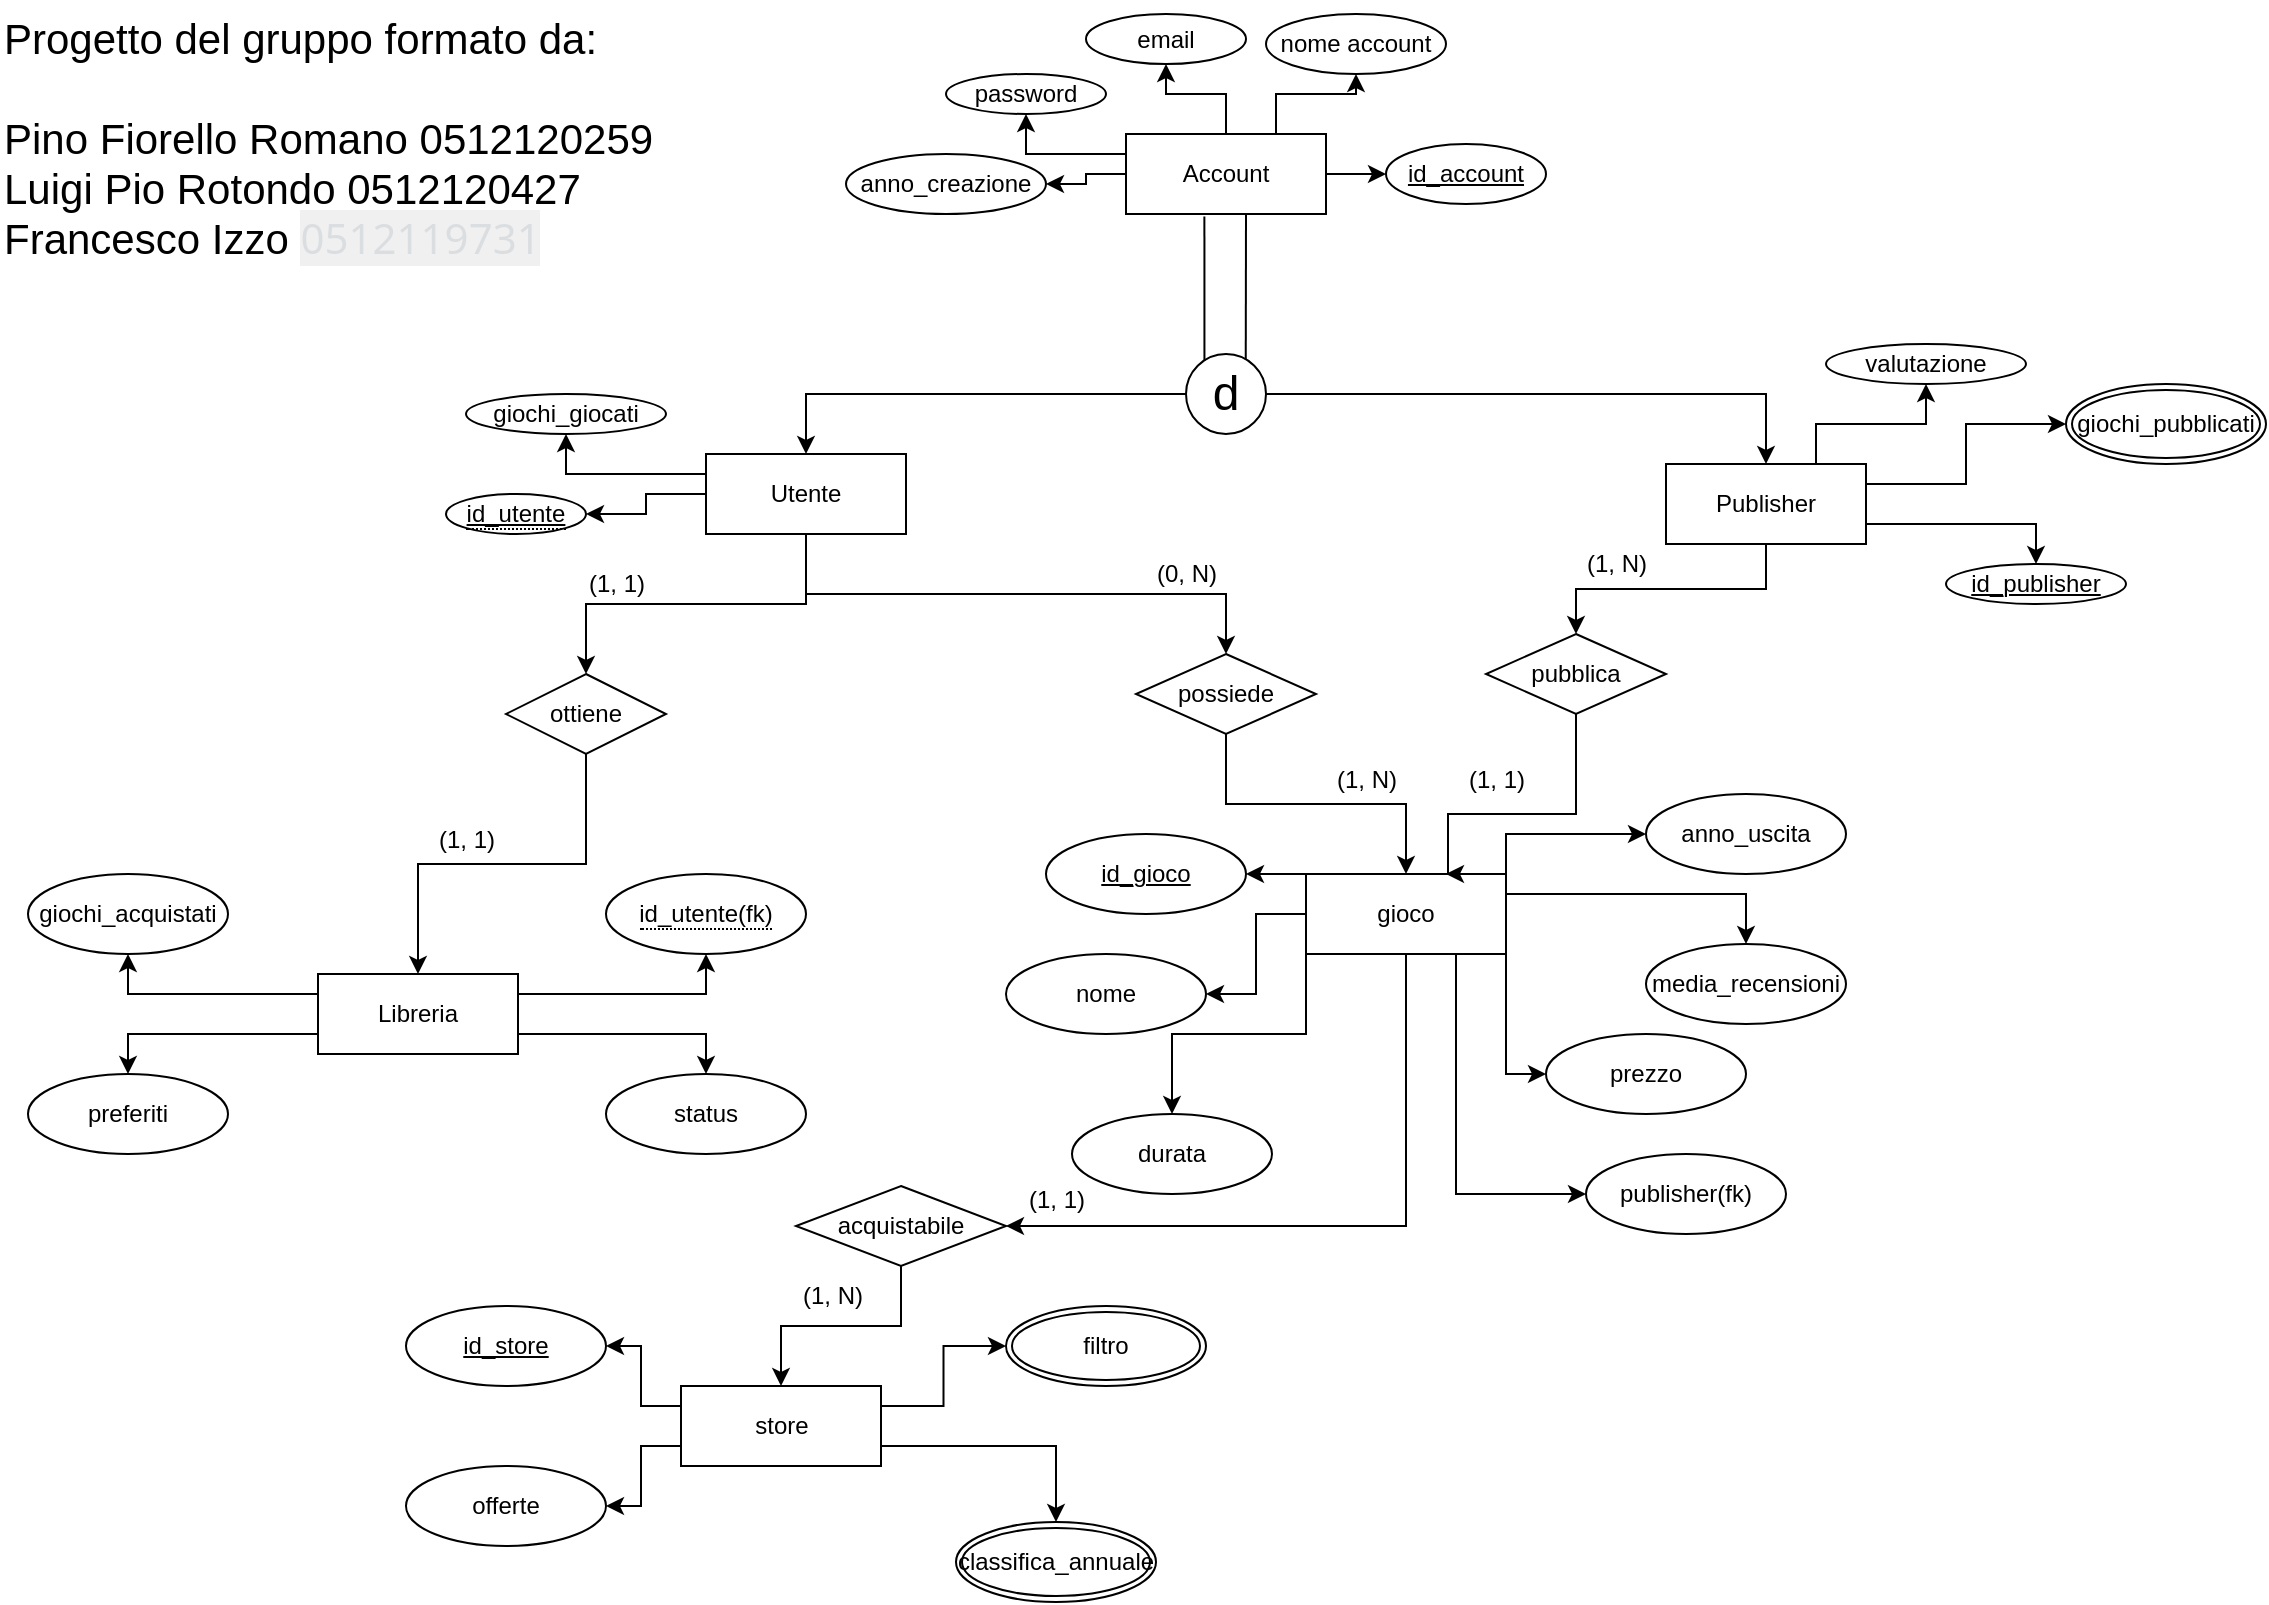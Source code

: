 <mxfile version="24.8.4">
  <diagram name="Pagina-1" id="zaQkDbtpFNmVqCY4Ck2A">
    <mxGraphModel dx="1682" dy="898" grid="0" gridSize="10" guides="1" tooltips="1" connect="1" arrows="1" fold="1" page="1" pageScale="1" pageWidth="1169" pageHeight="827" math="0" shadow="0">
      <root>
        <mxCell id="0" />
        <mxCell id="1" parent="0" />
        <mxCell id="ApuNhBn8Jfl1v1Id8GHo-2" style="edgeStyle=orthogonalEdgeStyle;rounded=0;orthogonalLoop=1;jettySize=auto;html=1;exitX=1;exitY=0.5;exitDx=0;exitDy=0;" edge="1" parent="1" source="ApuNhBn8Jfl1v1Id8GHo-1" target="ApuNhBn8Jfl1v1Id8GHo-3">
          <mxGeometry relative="1" as="geometry">
            <mxPoint x="716" y="94" as="targetPoint" />
          </mxGeometry>
        </mxCell>
        <mxCell id="ApuNhBn8Jfl1v1Id8GHo-5" style="edgeStyle=orthogonalEdgeStyle;rounded=0;orthogonalLoop=1;jettySize=auto;html=1;exitX=0.75;exitY=0;exitDx=0;exitDy=0;entryX=0.5;entryY=1;entryDx=0;entryDy=0;" edge="1" parent="1" source="ApuNhBn8Jfl1v1Id8GHo-1" target="ApuNhBn8Jfl1v1Id8GHo-4">
          <mxGeometry relative="1" as="geometry" />
        </mxCell>
        <mxCell id="ApuNhBn8Jfl1v1Id8GHo-7" style="edgeStyle=orthogonalEdgeStyle;rounded=0;orthogonalLoop=1;jettySize=auto;html=1;exitX=0.5;exitY=0;exitDx=0;exitDy=0;entryX=0.5;entryY=1;entryDx=0;entryDy=0;" edge="1" parent="1" source="ApuNhBn8Jfl1v1Id8GHo-1" target="ApuNhBn8Jfl1v1Id8GHo-6">
          <mxGeometry relative="1" as="geometry" />
        </mxCell>
        <mxCell id="ApuNhBn8Jfl1v1Id8GHo-10" style="edgeStyle=orthogonalEdgeStyle;rounded=0;orthogonalLoop=1;jettySize=auto;html=1;exitX=0;exitY=0.25;exitDx=0;exitDy=0;entryX=0.5;entryY=1;entryDx=0;entryDy=0;" edge="1" parent="1" source="ApuNhBn8Jfl1v1Id8GHo-1" target="ApuNhBn8Jfl1v1Id8GHo-9">
          <mxGeometry relative="1" as="geometry" />
        </mxCell>
        <mxCell id="ApuNhBn8Jfl1v1Id8GHo-23" style="edgeStyle=orthogonalEdgeStyle;rounded=0;orthogonalLoop=1;jettySize=auto;html=1;exitX=0;exitY=0.5;exitDx=0;exitDy=0;entryX=1;entryY=0.5;entryDx=0;entryDy=0;" edge="1" parent="1" source="ApuNhBn8Jfl1v1Id8GHo-1" target="ApuNhBn8Jfl1v1Id8GHo-11">
          <mxGeometry relative="1" as="geometry" />
        </mxCell>
        <mxCell id="ApuNhBn8Jfl1v1Id8GHo-1" value="Account" style="whiteSpace=wrap;html=1;align=center;" vertex="1" parent="1">
          <mxGeometry x="586" y="74" width="100" height="40" as="geometry" />
        </mxCell>
        <mxCell id="ApuNhBn8Jfl1v1Id8GHo-3" value="id_account" style="ellipse;whiteSpace=wrap;html=1;align=center;fontStyle=4;" vertex="1" parent="1">
          <mxGeometry x="716" y="79" width="80" height="30" as="geometry" />
        </mxCell>
        <mxCell id="ApuNhBn8Jfl1v1Id8GHo-4" value="nome account" style="ellipse;whiteSpace=wrap;html=1;align=center;" vertex="1" parent="1">
          <mxGeometry x="656" y="14" width="90" height="30" as="geometry" />
        </mxCell>
        <mxCell id="ApuNhBn8Jfl1v1Id8GHo-6" value="email" style="ellipse;whiteSpace=wrap;html=1;align=center;" vertex="1" parent="1">
          <mxGeometry x="566" y="14" width="80" height="25" as="geometry" />
        </mxCell>
        <mxCell id="ApuNhBn8Jfl1v1Id8GHo-9" value="password" style="ellipse;whiteSpace=wrap;html=1;align=center;" vertex="1" parent="1">
          <mxGeometry x="496" y="44" width="80" height="20" as="geometry" />
        </mxCell>
        <mxCell id="ApuNhBn8Jfl1v1Id8GHo-11" value="anno_creazione" style="ellipse;whiteSpace=wrap;html=1;align=center;" vertex="1" parent="1">
          <mxGeometry x="446" y="84" width="100" height="30" as="geometry" />
        </mxCell>
        <mxCell id="ApuNhBn8Jfl1v1Id8GHo-20" style="edgeStyle=orthogonalEdgeStyle;rounded=0;orthogonalLoop=1;jettySize=auto;html=1;exitX=0;exitY=0.5;exitDx=0;exitDy=0;" edge="1" parent="1" source="ApuNhBn8Jfl1v1Id8GHo-13" target="ApuNhBn8Jfl1v1Id8GHo-18">
          <mxGeometry relative="1" as="geometry">
            <mxPoint x="576.0" y="204" as="sourcePoint" />
          </mxGeometry>
        </mxCell>
        <mxCell id="ApuNhBn8Jfl1v1Id8GHo-21" style="edgeStyle=orthogonalEdgeStyle;rounded=0;orthogonalLoop=1;jettySize=auto;html=1;exitX=1;exitY=0.5;exitDx=0;exitDy=0;" edge="1" parent="1" source="ApuNhBn8Jfl1v1Id8GHo-13" target="ApuNhBn8Jfl1v1Id8GHo-19">
          <mxGeometry relative="1" as="geometry" />
        </mxCell>
        <mxCell id="ApuNhBn8Jfl1v1Id8GHo-13" value="&lt;font style=&quot;font-size: 24px;&quot;&gt;d&lt;/font&gt;" style="ellipse;whiteSpace=wrap;html=1;aspect=fixed;" vertex="1" parent="1">
          <mxGeometry x="616" y="184" width="40" height="40" as="geometry" />
        </mxCell>
        <mxCell id="ApuNhBn8Jfl1v1Id8GHo-14" value="" style="endArrow=none;html=1;rounded=0;exitX=0.747;exitY=0.065;exitDx=0;exitDy=0;exitPerimeter=0;" edge="1" parent="1" source="ApuNhBn8Jfl1v1Id8GHo-13">
          <mxGeometry width="50" height="50" relative="1" as="geometry">
            <mxPoint x="646" y="184" as="sourcePoint" />
            <mxPoint x="646" y="114" as="targetPoint" />
          </mxGeometry>
        </mxCell>
        <mxCell id="ApuNhBn8Jfl1v1Id8GHo-15" value="" style="endArrow=none;html=1;rounded=0;entryX=0.392;entryY=1.03;entryDx=0;entryDy=0;entryPerimeter=0;exitX=0.231;exitY=0.086;exitDx=0;exitDy=0;exitPerimeter=0;" edge="1" parent="1" source="ApuNhBn8Jfl1v1Id8GHo-13" target="ApuNhBn8Jfl1v1Id8GHo-1">
          <mxGeometry width="50" height="50" relative="1" as="geometry">
            <mxPoint x="625" y="184" as="sourcePoint" />
            <mxPoint x="466" y="144" as="targetPoint" />
            <Array as="points" />
          </mxGeometry>
        </mxCell>
        <mxCell id="ApuNhBn8Jfl1v1Id8GHo-24" style="edgeStyle=orthogonalEdgeStyle;rounded=0;orthogonalLoop=1;jettySize=auto;html=1;exitX=0;exitY=0.5;exitDx=0;exitDy=0;entryX=1;entryY=0.5;entryDx=0;entryDy=0;" edge="1" parent="1" source="ApuNhBn8Jfl1v1Id8GHo-18" target="ApuNhBn8Jfl1v1Id8GHo-22">
          <mxGeometry relative="1" as="geometry" />
        </mxCell>
        <mxCell id="ApuNhBn8Jfl1v1Id8GHo-26" style="edgeStyle=orthogonalEdgeStyle;rounded=0;orthogonalLoop=1;jettySize=auto;html=1;exitX=0;exitY=0.25;exitDx=0;exitDy=0;" edge="1" parent="1" source="ApuNhBn8Jfl1v1Id8GHo-18" target="ApuNhBn8Jfl1v1Id8GHo-25">
          <mxGeometry relative="1" as="geometry" />
        </mxCell>
        <mxCell id="ApuNhBn8Jfl1v1Id8GHo-62" style="edgeStyle=orthogonalEdgeStyle;rounded=0;orthogonalLoop=1;jettySize=auto;html=1;exitX=0.5;exitY=1;exitDx=0;exitDy=0;entryX=0.5;entryY=0;entryDx=0;entryDy=0;" edge="1" parent="1" source="ApuNhBn8Jfl1v1Id8GHo-18" target="ApuNhBn8Jfl1v1Id8GHo-61">
          <mxGeometry relative="1" as="geometry" />
        </mxCell>
        <mxCell id="ApuNhBn8Jfl1v1Id8GHo-81" style="edgeStyle=orthogonalEdgeStyle;rounded=0;orthogonalLoop=1;jettySize=auto;html=1;exitX=0.5;exitY=1;exitDx=0;exitDy=0;" edge="1" parent="1" source="ApuNhBn8Jfl1v1Id8GHo-18" target="ApuNhBn8Jfl1v1Id8GHo-82">
          <mxGeometry relative="1" as="geometry">
            <mxPoint x="716" y="334" as="targetPoint" />
          </mxGeometry>
        </mxCell>
        <mxCell id="ApuNhBn8Jfl1v1Id8GHo-18" value="Utente" style="whiteSpace=wrap;html=1;align=center;" vertex="1" parent="1">
          <mxGeometry x="376" y="234" width="100" height="40" as="geometry" />
        </mxCell>
        <mxCell id="ApuNhBn8Jfl1v1Id8GHo-52" style="edgeStyle=orthogonalEdgeStyle;rounded=0;orthogonalLoop=1;jettySize=auto;html=1;exitX=0.75;exitY=0;exitDx=0;exitDy=0;entryX=0.5;entryY=1;entryDx=0;entryDy=0;" edge="1" parent="1" source="ApuNhBn8Jfl1v1Id8GHo-19" target="ApuNhBn8Jfl1v1Id8GHo-29">
          <mxGeometry relative="1" as="geometry" />
        </mxCell>
        <mxCell id="ApuNhBn8Jfl1v1Id8GHo-53" style="edgeStyle=orthogonalEdgeStyle;rounded=0;orthogonalLoop=1;jettySize=auto;html=1;exitX=1;exitY=0.25;exitDx=0;exitDy=0;entryX=0;entryY=0.5;entryDx=0;entryDy=0;" edge="1" parent="1" source="ApuNhBn8Jfl1v1Id8GHo-19" target="ApuNhBn8Jfl1v1Id8GHo-108">
          <mxGeometry relative="1" as="geometry">
            <mxPoint x="1036" y="234.0" as="targetPoint" />
          </mxGeometry>
        </mxCell>
        <mxCell id="ApuNhBn8Jfl1v1Id8GHo-54" style="edgeStyle=orthogonalEdgeStyle;rounded=0;orthogonalLoop=1;jettySize=auto;html=1;exitX=1;exitY=0.75;exitDx=0;exitDy=0;entryX=0.5;entryY=0;entryDx=0;entryDy=0;" edge="1" parent="1" source="ApuNhBn8Jfl1v1Id8GHo-19" target="ApuNhBn8Jfl1v1Id8GHo-31">
          <mxGeometry relative="1" as="geometry" />
        </mxCell>
        <mxCell id="ApuNhBn8Jfl1v1Id8GHo-114" style="edgeStyle=orthogonalEdgeStyle;rounded=0;orthogonalLoop=1;jettySize=auto;html=1;exitX=0.5;exitY=1;exitDx=0;exitDy=0;entryX=0.5;entryY=0;entryDx=0;entryDy=0;" edge="1" parent="1" source="ApuNhBn8Jfl1v1Id8GHo-19" target="ApuNhBn8Jfl1v1Id8GHo-113">
          <mxGeometry relative="1" as="geometry">
            <mxPoint x="906" y="329" as="targetPoint" />
          </mxGeometry>
        </mxCell>
        <mxCell id="ApuNhBn8Jfl1v1Id8GHo-19" value="Publisher" style="whiteSpace=wrap;html=1;align=center;" vertex="1" parent="1">
          <mxGeometry x="856" y="239" width="100" height="40" as="geometry" />
        </mxCell>
        <mxCell id="ApuNhBn8Jfl1v1Id8GHo-22" value="&lt;span data-darkreader-inline-border-bottom=&quot;&quot; style=&quot;border-bottom: 1px dotted; --darkreader-inline-border-bottom: initial;&quot;&gt;&lt;u&gt;id_utente&lt;/u&gt;&lt;/span&gt;" style="ellipse;whiteSpace=wrap;html=1;align=center;" vertex="1" parent="1">
          <mxGeometry x="246" y="254" width="70" height="20" as="geometry" />
        </mxCell>
        <mxCell id="ApuNhBn8Jfl1v1Id8GHo-25" value="giochi_giocati" style="ellipse;whiteSpace=wrap;html=1;align=center;" vertex="1" parent="1">
          <mxGeometry x="256" y="204" width="100" height="20" as="geometry" />
        </mxCell>
        <mxCell id="ApuNhBn8Jfl1v1Id8GHo-29" value="valutazione" style="ellipse;whiteSpace=wrap;html=1;align=center;" vertex="1" parent="1">
          <mxGeometry x="936" y="179" width="100" height="20" as="geometry" />
        </mxCell>
        <mxCell id="ApuNhBn8Jfl1v1Id8GHo-31" value="&lt;u&gt;id_publisher&lt;/u&gt;" style="ellipse;whiteSpace=wrap;html=1;align=center;" vertex="1" parent="1">
          <mxGeometry x="996" y="289" width="90" height="20" as="geometry" />
        </mxCell>
        <mxCell id="ApuNhBn8Jfl1v1Id8GHo-66" style="edgeStyle=orthogonalEdgeStyle;rounded=0;orthogonalLoop=1;jettySize=auto;html=1;exitX=0;exitY=0.75;exitDx=0;exitDy=0;entryX=0.5;entryY=0;entryDx=0;entryDy=0;" edge="1" parent="1" source="ApuNhBn8Jfl1v1Id8GHo-56" target="ApuNhBn8Jfl1v1Id8GHo-58">
          <mxGeometry relative="1" as="geometry" />
        </mxCell>
        <mxCell id="ApuNhBn8Jfl1v1Id8GHo-69" style="edgeStyle=orthogonalEdgeStyle;rounded=0;orthogonalLoop=1;jettySize=auto;html=1;exitX=1;exitY=0.75;exitDx=0;exitDy=0;entryX=0.5;entryY=0;entryDx=0;entryDy=0;" edge="1" parent="1" source="ApuNhBn8Jfl1v1Id8GHo-56" target="ApuNhBn8Jfl1v1Id8GHo-59">
          <mxGeometry relative="1" as="geometry" />
        </mxCell>
        <mxCell id="ApuNhBn8Jfl1v1Id8GHo-76" style="edgeStyle=orthogonalEdgeStyle;rounded=0;orthogonalLoop=1;jettySize=auto;html=1;exitX=0;exitY=0.25;exitDx=0;exitDy=0;entryX=0.5;entryY=1;entryDx=0;entryDy=0;" edge="1" parent="1" source="ApuNhBn8Jfl1v1Id8GHo-56" target="ApuNhBn8Jfl1v1Id8GHo-57">
          <mxGeometry relative="1" as="geometry" />
        </mxCell>
        <mxCell id="ApuNhBn8Jfl1v1Id8GHo-77" style="edgeStyle=orthogonalEdgeStyle;rounded=0;orthogonalLoop=1;jettySize=auto;html=1;exitX=1;exitY=0.25;exitDx=0;exitDy=0;entryX=0.5;entryY=1;entryDx=0;entryDy=0;" edge="1" parent="1" source="ApuNhBn8Jfl1v1Id8GHo-56" target="ApuNhBn8Jfl1v1Id8GHo-70">
          <mxGeometry relative="1" as="geometry" />
        </mxCell>
        <mxCell id="ApuNhBn8Jfl1v1Id8GHo-56" value="Libreria" style="whiteSpace=wrap;html=1;align=center;" vertex="1" parent="1">
          <mxGeometry x="182" y="494" width="100" height="40" as="geometry" />
        </mxCell>
        <mxCell id="ApuNhBn8Jfl1v1Id8GHo-57" value="giochi_acquistati" style="ellipse;whiteSpace=wrap;html=1;align=center;" vertex="1" parent="1">
          <mxGeometry x="37" y="444" width="100" height="40" as="geometry" />
        </mxCell>
        <mxCell id="ApuNhBn8Jfl1v1Id8GHo-58" value="preferiti" style="ellipse;whiteSpace=wrap;html=1;align=center;" vertex="1" parent="1">
          <mxGeometry x="37" y="544" width="100" height="40" as="geometry" />
        </mxCell>
        <mxCell id="ApuNhBn8Jfl1v1Id8GHo-59" value="status" style="ellipse;whiteSpace=wrap;html=1;align=center;" vertex="1" parent="1">
          <mxGeometry x="326" y="544" width="100" height="40" as="geometry" />
        </mxCell>
        <mxCell id="ApuNhBn8Jfl1v1Id8GHo-73" style="edgeStyle=orthogonalEdgeStyle;rounded=0;orthogonalLoop=1;jettySize=auto;html=1;exitX=0.5;exitY=1;exitDx=0;exitDy=0;" edge="1" parent="1" source="ApuNhBn8Jfl1v1Id8GHo-61" target="ApuNhBn8Jfl1v1Id8GHo-56">
          <mxGeometry relative="1" as="geometry">
            <mxPoint x="302" y="424" as="sourcePoint" />
          </mxGeometry>
        </mxCell>
        <mxCell id="ApuNhBn8Jfl1v1Id8GHo-61" value="ottiene" style="shape=rhombus;perimeter=rhombusPerimeter;whiteSpace=wrap;html=1;align=center;" vertex="1" parent="1">
          <mxGeometry x="276" y="344" width="80" height="40" as="geometry" />
        </mxCell>
        <mxCell id="ApuNhBn8Jfl1v1Id8GHo-70" value="&lt;span data-darkreader-inline-border-bottom=&quot;&quot; style=&quot;border-bottom: 1px dotted; --darkreader-inline-border-bottom: initial;&quot;&gt;id_utente(fk)&lt;/span&gt;" style="ellipse;whiteSpace=wrap;html=1;align=center;" vertex="1" parent="1">
          <mxGeometry x="326" y="444" width="100" height="40" as="geometry" />
        </mxCell>
        <mxCell id="ApuNhBn8Jfl1v1Id8GHo-91" style="edgeStyle=orthogonalEdgeStyle;rounded=0;orthogonalLoop=1;jettySize=auto;html=1;exitX=0;exitY=0;exitDx=0;exitDy=0;" edge="1" parent="1" source="ApuNhBn8Jfl1v1Id8GHo-75">
          <mxGeometry relative="1" as="geometry">
            <mxPoint x="646" y="444.167" as="targetPoint" />
          </mxGeometry>
        </mxCell>
        <mxCell id="ApuNhBn8Jfl1v1Id8GHo-92" style="edgeStyle=orthogonalEdgeStyle;rounded=0;orthogonalLoop=1;jettySize=auto;html=1;exitX=0;exitY=0.5;exitDx=0;exitDy=0;entryX=1;entryY=0.5;entryDx=0;entryDy=0;" edge="1" parent="1" source="ApuNhBn8Jfl1v1Id8GHo-75" target="ApuNhBn8Jfl1v1Id8GHo-85">
          <mxGeometry relative="1" as="geometry" />
        </mxCell>
        <mxCell id="ApuNhBn8Jfl1v1Id8GHo-93" style="edgeStyle=orthogonalEdgeStyle;rounded=0;orthogonalLoop=1;jettySize=auto;html=1;exitX=0;exitY=1;exitDx=0;exitDy=0;entryX=0.5;entryY=0;entryDx=0;entryDy=0;" edge="1" parent="1" source="ApuNhBn8Jfl1v1Id8GHo-75" target="ApuNhBn8Jfl1v1Id8GHo-86">
          <mxGeometry relative="1" as="geometry" />
        </mxCell>
        <mxCell id="ApuNhBn8Jfl1v1Id8GHo-94" style="edgeStyle=orthogonalEdgeStyle;rounded=0;orthogonalLoop=1;jettySize=auto;html=1;exitX=1;exitY=0;exitDx=0;exitDy=0;entryX=0;entryY=0.5;entryDx=0;entryDy=0;" edge="1" parent="1" source="ApuNhBn8Jfl1v1Id8GHo-75" target="ApuNhBn8Jfl1v1Id8GHo-88">
          <mxGeometry relative="1" as="geometry" />
        </mxCell>
        <mxCell id="ApuNhBn8Jfl1v1Id8GHo-95" style="edgeStyle=orthogonalEdgeStyle;rounded=0;orthogonalLoop=1;jettySize=auto;html=1;exitX=1;exitY=0.25;exitDx=0;exitDy=0;entryX=0.5;entryY=0;entryDx=0;entryDy=0;" edge="1" parent="1" source="ApuNhBn8Jfl1v1Id8GHo-75" target="ApuNhBn8Jfl1v1Id8GHo-87">
          <mxGeometry relative="1" as="geometry" />
        </mxCell>
        <mxCell id="ApuNhBn8Jfl1v1Id8GHo-96" style="edgeStyle=orthogonalEdgeStyle;rounded=0;orthogonalLoop=1;jettySize=auto;html=1;exitX=1;exitY=1;exitDx=0;exitDy=0;entryX=0;entryY=0.5;entryDx=0;entryDy=0;" edge="1" parent="1" source="ApuNhBn8Jfl1v1Id8GHo-75" target="ApuNhBn8Jfl1v1Id8GHo-90">
          <mxGeometry relative="1" as="geometry" />
        </mxCell>
        <mxCell id="ApuNhBn8Jfl1v1Id8GHo-97" style="edgeStyle=orthogonalEdgeStyle;rounded=0;orthogonalLoop=1;jettySize=auto;html=1;exitX=0.75;exitY=1;exitDx=0;exitDy=0;entryX=0;entryY=0.5;entryDx=0;entryDy=0;" edge="1" parent="1" source="ApuNhBn8Jfl1v1Id8GHo-75" target="ApuNhBn8Jfl1v1Id8GHo-89">
          <mxGeometry relative="1" as="geometry" />
        </mxCell>
        <mxCell id="ApuNhBn8Jfl1v1Id8GHo-100" style="edgeStyle=orthogonalEdgeStyle;rounded=0;orthogonalLoop=1;jettySize=auto;html=1;exitX=0.5;exitY=1;exitDx=0;exitDy=0;" edge="1" parent="1" source="ApuNhBn8Jfl1v1Id8GHo-75" target="ApuNhBn8Jfl1v1Id8GHo-99">
          <mxGeometry relative="1" as="geometry">
            <Array as="points">
              <mxPoint x="726" y="620" />
            </Array>
          </mxGeometry>
        </mxCell>
        <mxCell id="ApuNhBn8Jfl1v1Id8GHo-75" value="gioco" style="whiteSpace=wrap;html=1;align=center;" vertex="1" parent="1">
          <mxGeometry x="676" y="444" width="100" height="40" as="geometry" />
        </mxCell>
        <mxCell id="ApuNhBn8Jfl1v1Id8GHo-83" style="edgeStyle=orthogonalEdgeStyle;rounded=0;orthogonalLoop=1;jettySize=auto;html=1;exitX=0.5;exitY=1;exitDx=0;exitDy=0;entryX=0.5;entryY=0;entryDx=0;entryDy=0;" edge="1" parent="1" source="ApuNhBn8Jfl1v1Id8GHo-82" target="ApuNhBn8Jfl1v1Id8GHo-75">
          <mxGeometry relative="1" as="geometry" />
        </mxCell>
        <mxCell id="ApuNhBn8Jfl1v1Id8GHo-82" value="possiede" style="shape=rhombus;perimeter=rhombusPerimeter;whiteSpace=wrap;html=1;align=center;" vertex="1" parent="1">
          <mxGeometry x="591" y="334" width="90" height="40" as="geometry" />
        </mxCell>
        <mxCell id="ApuNhBn8Jfl1v1Id8GHo-84" value="id_gioco" style="ellipse;whiteSpace=wrap;html=1;align=center;fontStyle=4;" vertex="1" parent="1">
          <mxGeometry x="546" y="424" width="100" height="40" as="geometry" />
        </mxCell>
        <mxCell id="ApuNhBn8Jfl1v1Id8GHo-85" value="nome" style="ellipse;whiteSpace=wrap;html=1;align=center;" vertex="1" parent="1">
          <mxGeometry x="526" y="484" width="100" height="40" as="geometry" />
        </mxCell>
        <mxCell id="ApuNhBn8Jfl1v1Id8GHo-86" value="durata" style="ellipse;whiteSpace=wrap;html=1;align=center;" vertex="1" parent="1">
          <mxGeometry x="559" y="564" width="100" height="40" as="geometry" />
        </mxCell>
        <mxCell id="ApuNhBn8Jfl1v1Id8GHo-87" value="media_recensioni" style="ellipse;whiteSpace=wrap;html=1;align=center;" vertex="1" parent="1">
          <mxGeometry x="846" y="479" width="100" height="40" as="geometry" />
        </mxCell>
        <mxCell id="ApuNhBn8Jfl1v1Id8GHo-88" value="anno_uscita&lt;span style=&quot;font-family: monospace; font-size: 0px; text-align: start; text-wrap: nowrap;&quot;&gt;%3CmxGraphModel%3E%3Croot%3E%3CmxCell%20id%3D%220%22%2F%3E%3CmxCell%20id%3D%221%22%20parent%3D%220%22%2F%3E%3CmxCell%20id%3D%222%22%20value%3D%22media_recensioni%22%20style%3D%22ellipse%3BwhiteSpace%3Dwrap%3Bhtml%3D1%3Balign%3Dcenter%3B%22%20vertex%3D%221%22%20parent%3D%221%22%3E%3CmxGeometry%20x%3D%22460%22%20y%3D%22650%22%20width%3D%22100%22%20height%3D%2240%22%20as%3D%22geometry%22%2F%3E%3C%2FmxCell%3E%3C%2Froot%3E%3C%2FmxGraphModel%3E&lt;/span&gt;" style="ellipse;whiteSpace=wrap;html=1;align=center;" vertex="1" parent="1">
          <mxGeometry x="846" y="404" width="100" height="40" as="geometry" />
        </mxCell>
        <mxCell id="ApuNhBn8Jfl1v1Id8GHo-89" value="publisher(fk)" style="ellipse;whiteSpace=wrap;html=1;align=center;" vertex="1" parent="1">
          <mxGeometry x="816" y="584" width="100" height="40" as="geometry" />
        </mxCell>
        <mxCell id="ApuNhBn8Jfl1v1Id8GHo-90" value="prezzo" style="ellipse;whiteSpace=wrap;html=1;align=center;" vertex="1" parent="1">
          <mxGeometry x="796" y="524" width="100" height="40" as="geometry" />
        </mxCell>
        <mxCell id="ApuNhBn8Jfl1v1Id8GHo-102" style="edgeStyle=orthogonalEdgeStyle;rounded=0;orthogonalLoop=1;jettySize=auto;html=1;entryX=0.5;entryY=0;entryDx=0;entryDy=0;exitX=0.5;exitY=1;exitDx=0;exitDy=0;" edge="1" parent="1" source="ApuNhBn8Jfl1v1Id8GHo-99" target="ApuNhBn8Jfl1v1Id8GHo-101">
          <mxGeometry relative="1" as="geometry">
            <mxPoint x="426" y="650" as="sourcePoint" />
          </mxGeometry>
        </mxCell>
        <mxCell id="ApuNhBn8Jfl1v1Id8GHo-99" value="acquistabile" style="shape=rhombus;perimeter=rhombusPerimeter;whiteSpace=wrap;html=1;align=center;" vertex="1" parent="1">
          <mxGeometry x="421" y="600" width="105" height="40" as="geometry" />
        </mxCell>
        <mxCell id="ApuNhBn8Jfl1v1Id8GHo-109" style="edgeStyle=orthogonalEdgeStyle;rounded=0;orthogonalLoop=1;jettySize=auto;html=1;exitX=1;exitY=0.25;exitDx=0;exitDy=0;entryX=0;entryY=0.5;entryDx=0;entryDy=0;" edge="1" parent="1" source="ApuNhBn8Jfl1v1Id8GHo-101" target="ApuNhBn8Jfl1v1Id8GHo-105">
          <mxGeometry relative="1" as="geometry" />
        </mxCell>
        <mxCell id="ApuNhBn8Jfl1v1Id8GHo-110" style="edgeStyle=orthogonalEdgeStyle;rounded=0;orthogonalLoop=1;jettySize=auto;html=1;exitX=0;exitY=0.25;exitDx=0;exitDy=0;entryX=1;entryY=0.5;entryDx=0;entryDy=0;" edge="1" parent="1" source="ApuNhBn8Jfl1v1Id8GHo-101" target="ApuNhBn8Jfl1v1Id8GHo-103">
          <mxGeometry relative="1" as="geometry" />
        </mxCell>
        <mxCell id="ApuNhBn8Jfl1v1Id8GHo-111" style="edgeStyle=orthogonalEdgeStyle;rounded=0;orthogonalLoop=1;jettySize=auto;html=1;exitX=0;exitY=0.75;exitDx=0;exitDy=0;entryX=1;entryY=0.5;entryDx=0;entryDy=0;" edge="1" parent="1" source="ApuNhBn8Jfl1v1Id8GHo-101" target="ApuNhBn8Jfl1v1Id8GHo-106">
          <mxGeometry relative="1" as="geometry" />
        </mxCell>
        <mxCell id="ApuNhBn8Jfl1v1Id8GHo-112" style="edgeStyle=orthogonalEdgeStyle;rounded=0;orthogonalLoop=1;jettySize=auto;html=1;exitX=1;exitY=0.75;exitDx=0;exitDy=0;entryX=0.5;entryY=0;entryDx=0;entryDy=0;" edge="1" parent="1" source="ApuNhBn8Jfl1v1Id8GHo-101" target="ApuNhBn8Jfl1v1Id8GHo-126">
          <mxGeometry relative="1" as="geometry">
            <mxPoint x="526.0" y="760" as="targetPoint" />
          </mxGeometry>
        </mxCell>
        <mxCell id="ApuNhBn8Jfl1v1Id8GHo-101" value="store" style="whiteSpace=wrap;html=1;align=center;" vertex="1" parent="1">
          <mxGeometry x="363.5" y="700" width="100" height="40" as="geometry" />
        </mxCell>
        <mxCell id="ApuNhBn8Jfl1v1Id8GHo-103" value="id_store" style="ellipse;whiteSpace=wrap;html=1;align=center;fontStyle=4;" vertex="1" parent="1">
          <mxGeometry x="226" y="660" width="100" height="40" as="geometry" />
        </mxCell>
        <mxCell id="ApuNhBn8Jfl1v1Id8GHo-105" value="filtro" style="ellipse;shape=doubleEllipse;margin=3;whiteSpace=wrap;html=1;align=center;" vertex="1" parent="1">
          <mxGeometry x="526" y="660" width="100" height="40" as="geometry" />
        </mxCell>
        <mxCell id="ApuNhBn8Jfl1v1Id8GHo-106" value="offerte" style="ellipse;whiteSpace=wrap;html=1;align=center;" vertex="1" parent="1">
          <mxGeometry x="226" y="740" width="100" height="40" as="geometry" />
        </mxCell>
        <mxCell id="ApuNhBn8Jfl1v1Id8GHo-108" value="giochi_pubblicati" style="ellipse;shape=doubleEllipse;margin=3;whiteSpace=wrap;html=1;align=center;" vertex="1" parent="1">
          <mxGeometry x="1056" y="199" width="100" height="40" as="geometry" />
        </mxCell>
        <mxCell id="ApuNhBn8Jfl1v1Id8GHo-115" style="edgeStyle=orthogonalEdgeStyle;rounded=0;orthogonalLoop=1;jettySize=auto;html=1;exitX=0.5;exitY=1;exitDx=0;exitDy=0;" edge="1" parent="1" source="ApuNhBn8Jfl1v1Id8GHo-113">
          <mxGeometry relative="1" as="geometry">
            <mxPoint x="746" y="444" as="targetPoint" />
            <Array as="points">
              <mxPoint x="811" y="414" />
              <mxPoint x="747" y="414" />
              <mxPoint x="747" y="444" />
            </Array>
          </mxGeometry>
        </mxCell>
        <mxCell id="ApuNhBn8Jfl1v1Id8GHo-113" value="pubblica" style="shape=rhombus;perimeter=rhombusPerimeter;whiteSpace=wrap;html=1;align=center;" vertex="1" parent="1">
          <mxGeometry x="766" y="324" width="90" height="40" as="geometry" />
        </mxCell>
        <mxCell id="ApuNhBn8Jfl1v1Id8GHo-116" value="(1, 1)" style="text;html=1;align=center;verticalAlign=middle;resizable=0;points=[];autosize=1;strokeColor=none;fillColor=none;" vertex="1" parent="1">
          <mxGeometry x="306" y="284" width="50" height="30" as="geometry" />
        </mxCell>
        <mxCell id="ApuNhBn8Jfl1v1Id8GHo-117" value="(0, N)" style="text;html=1;align=center;verticalAlign=middle;resizable=0;points=[];autosize=1;strokeColor=none;fillColor=none;" vertex="1" parent="1">
          <mxGeometry x="592" y="281" width="48" height="26" as="geometry" />
        </mxCell>
        <mxCell id="ApuNhBn8Jfl1v1Id8GHo-118" value="(1, N)" style="text;html=1;align=center;verticalAlign=middle;resizable=0;points=[];autosize=1;strokeColor=none;fillColor=none;" vertex="1" parent="1">
          <mxGeometry x="806" y="274" width="50" height="30" as="geometry" />
        </mxCell>
        <mxCell id="ApuNhBn8Jfl1v1Id8GHo-119" value="(1, 1)" style="text;html=1;align=center;verticalAlign=middle;resizable=0;points=[];autosize=1;strokeColor=none;fillColor=none;" vertex="1" parent="1">
          <mxGeometry x="528" y="594" width="46" height="26" as="geometry" />
        </mxCell>
        <mxCell id="ApuNhBn8Jfl1v1Id8GHo-120" value="(1, N)" style="text;html=1;align=center;verticalAlign=middle;resizable=0;points=[];autosize=1;strokeColor=none;fillColor=none;" vertex="1" parent="1">
          <mxGeometry x="414" y="640" width="50" height="30" as="geometry" />
        </mxCell>
        <mxCell id="ApuNhBn8Jfl1v1Id8GHo-121" value="(1, N)" style="text;html=1;align=center;verticalAlign=middle;resizable=0;points=[];autosize=1;strokeColor=none;fillColor=none;" vertex="1" parent="1">
          <mxGeometry x="682" y="384" width="48" height="26" as="geometry" />
        </mxCell>
        <mxCell id="ApuNhBn8Jfl1v1Id8GHo-122" value="(1, 1)" style="text;html=1;align=center;verticalAlign=middle;resizable=0;points=[];autosize=1;strokeColor=none;fillColor=none;" vertex="1" parent="1">
          <mxGeometry x="748" y="384" width="46" height="26" as="geometry" />
        </mxCell>
        <mxCell id="ApuNhBn8Jfl1v1Id8GHo-123" value="(1, 1)" style="text;html=1;align=center;verticalAlign=middle;resizable=0;points=[];autosize=1;strokeColor=none;fillColor=none;" vertex="1" parent="1">
          <mxGeometry x="231" y="412" width="50" height="30" as="geometry" />
        </mxCell>
        <mxCell id="ApuNhBn8Jfl1v1Id8GHo-126" value="classifica_annuale" style="ellipse;shape=doubleEllipse;margin=3;whiteSpace=wrap;html=1;align=center;" vertex="1" parent="1">
          <mxGeometry x="501" y="768" width="100" height="40" as="geometry" />
        </mxCell>
        <mxCell id="ApuNhBn8Jfl1v1Id8GHo-127" value="&lt;font style=&quot;font-size: 21px;&quot;&gt;Progetto del gruppo formato da:&lt;/font&gt;&lt;div style=&quot;font-size: 21px;&quot;&gt;&lt;font style=&quot;font-size: 21px;&quot;&gt;&lt;br&gt;&lt;/font&gt;&lt;/div&gt;&lt;div style=&quot;font-size: 21px;&quot;&gt;&lt;font style=&quot;font-size: 21px;&quot;&gt;Pino Fiorello Romano 0512120259&lt;br&gt;Luigi Pio Rotondo 0512120427&lt;/font&gt;&lt;/div&gt;&lt;div style=&quot;font-size: 21px;&quot;&gt;&lt;font style=&quot;font-size: 21px;&quot;&gt;Francesco Izzo&amp;nbsp;&lt;span style=&quot;background-color: oklab(0.085 0.0 0.0 / 0.06); color: oklab(0.899 -0.002 -0.005); font-family: &amp;quot;gg sans&amp;quot;, &amp;quot;Noto Sans&amp;quot;, &amp;quot;Helvetica Neue&amp;quot;, Helvetica, Arial, sans-serif; white-space: break-spaces;&quot;&gt;0512119731&lt;/span&gt;&lt;/font&gt;&lt;/div&gt;" style="text;html=1;align=left;verticalAlign=middle;resizable=0;points=[];autosize=1;strokeColor=none;fillColor=none;" vertex="1" parent="1">
          <mxGeometry x="23" y="7" width="343" height="138" as="geometry" />
        </mxCell>
      </root>
    </mxGraphModel>
  </diagram>
</mxfile>
